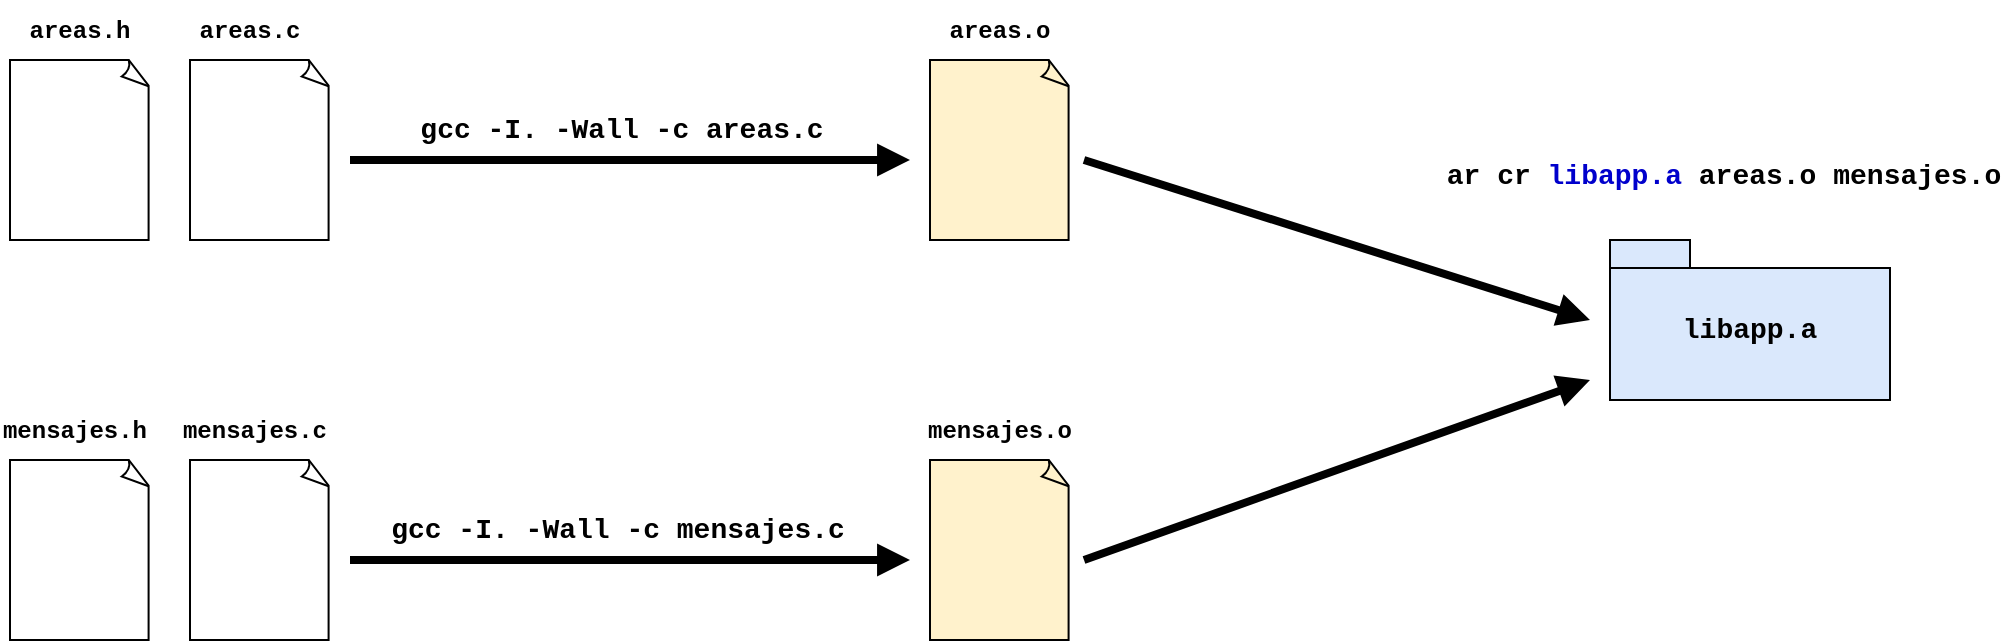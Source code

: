 <mxfile version="24.6.4" type="device">
  <diagram name="Página-1" id="LsDu3u4bDJq17SXWeaOr">
    <mxGraphModel dx="880" dy="532" grid="1" gridSize="10" guides="1" tooltips="1" connect="1" arrows="1" fold="1" page="1" pageScale="1" pageWidth="827" pageHeight="1169" math="0" shadow="0">
      <root>
        <mxCell id="0" />
        <mxCell id="1" parent="0" />
        <mxCell id="Lz73GD6M7uqh9QbwLpAi-1" value="" style="whiteSpace=wrap;html=1;shape=mxgraph.basic.document" parent="1" vertex="1">
          <mxGeometry x="110" y="130" width="70" height="90" as="geometry" />
        </mxCell>
        <mxCell id="Lz73GD6M7uqh9QbwLpAi-4" value="&lt;font face=&quot;Courier New&quot;&gt;&lt;b&gt;areas.h&lt;/b&gt;&lt;/font&gt;" style="text;html=1;align=center;verticalAlign=middle;whiteSpace=wrap;rounded=0;" parent="1" vertex="1">
          <mxGeometry x="115" y="100" width="60" height="30" as="geometry" />
        </mxCell>
        <mxCell id="Lz73GD6M7uqh9QbwLpAi-5" value="&lt;font face=&quot;Courier New&quot;&gt;&lt;b&gt;areas.c&lt;/b&gt;&lt;/font&gt;" style="text;html=1;align=center;verticalAlign=middle;whiteSpace=wrap;rounded=0;" parent="1" vertex="1">
          <mxGeometry x="200" y="100" width="60" height="30" as="geometry" />
        </mxCell>
        <mxCell id="Lz73GD6M7uqh9QbwLpAi-6" value="" style="whiteSpace=wrap;html=1;shape=mxgraph.basic.document" parent="1" vertex="1">
          <mxGeometry x="200" y="130" width="70" height="90" as="geometry" />
        </mxCell>
        <mxCell id="Lz73GD6M7uqh9QbwLpAi-7" value="" style="whiteSpace=wrap;html=1;shape=mxgraph.basic.document" parent="1" vertex="1">
          <mxGeometry x="110" y="330" width="70" height="90" as="geometry" />
        </mxCell>
        <mxCell id="Lz73GD6M7uqh9QbwLpAi-8" value="&lt;font face=&quot;Courier New&quot;&gt;&lt;b&gt;mensajes.h&lt;/b&gt;&lt;/font&gt;" style="text;html=1;align=center;verticalAlign=middle;whiteSpace=wrap;rounded=0;" parent="1" vertex="1">
          <mxGeometry x="105" y="300" width="75" height="30" as="geometry" />
        </mxCell>
        <mxCell id="Lz73GD6M7uqh9QbwLpAi-10" value="" style="whiteSpace=wrap;html=1;shape=mxgraph.basic.document" parent="1" vertex="1">
          <mxGeometry x="200" y="330" width="70" height="90" as="geometry" />
        </mxCell>
        <mxCell id="Lz73GD6M7uqh9QbwLpAi-11" value="&lt;font face=&quot;Courier New&quot;&gt;&lt;b&gt;mensajes.c&lt;/b&gt;&lt;/font&gt;" style="text;html=1;align=center;verticalAlign=middle;whiteSpace=wrap;rounded=0;" parent="1" vertex="1">
          <mxGeometry x="195" y="300" width="75" height="30" as="geometry" />
        </mxCell>
        <mxCell id="Lz73GD6M7uqh9QbwLpAi-13" value="" style="whiteSpace=wrap;html=1;shape=mxgraph.basic.document;fillColor=#fff2cc;strokeColor=#000000;" parent="1" vertex="1">
          <mxGeometry x="570" y="130" width="70" height="90" as="geometry" />
        </mxCell>
        <mxCell id="Lz73GD6M7uqh9QbwLpAi-14" value="&lt;font face=&quot;Courier New&quot;&gt;&lt;b&gt;areas.o&lt;/b&gt;&lt;/font&gt;" style="text;html=1;align=center;verticalAlign=middle;whiteSpace=wrap;rounded=0;" parent="1" vertex="1">
          <mxGeometry x="575" y="100" width="60" height="30" as="geometry" />
        </mxCell>
        <mxCell id="Lz73GD6M7uqh9QbwLpAi-15" value="" style="whiteSpace=wrap;html=1;shape=mxgraph.basic.document;fillColor=#fff2cc;strokeColor=#000000;" parent="1" vertex="1">
          <mxGeometry x="570" y="330" width="70" height="90" as="geometry" />
        </mxCell>
        <mxCell id="Lz73GD6M7uqh9QbwLpAi-16" value="&lt;b style=&quot;font-family: &amp;quot;Courier New&amp;quot;;&quot;&gt;mensajes.o&lt;/b&gt;" style="text;html=1;align=center;verticalAlign=middle;whiteSpace=wrap;rounded=0;" parent="1" vertex="1">
          <mxGeometry x="575" y="300" width="60" height="30" as="geometry" />
        </mxCell>
        <mxCell id="Lz73GD6M7uqh9QbwLpAi-19" value="" style="endArrow=block;html=1;rounded=0;strokeWidth=4;endFill=1;" parent="1" edge="1">
          <mxGeometry width="50" height="50" relative="1" as="geometry">
            <mxPoint x="280" y="180" as="sourcePoint" />
            <mxPoint x="560" y="180" as="targetPoint" />
          </mxGeometry>
        </mxCell>
        <mxCell id="Lz73GD6M7uqh9QbwLpAi-20" value="&lt;font size=&quot;1&quot; face=&quot;Courier New&quot;&gt;&lt;b style=&quot;font-size: 14px;&quot;&gt;gcc -I. -Wall -c areas.c&lt;/b&gt;&lt;/font&gt;" style="text;html=1;align=center;verticalAlign=middle;whiteSpace=wrap;rounded=0;" parent="1" vertex="1">
          <mxGeometry x="310.5" y="150" width="210" height="30" as="geometry" />
        </mxCell>
        <mxCell id="Lz73GD6M7uqh9QbwLpAi-21" value="" style="endArrow=block;html=1;rounded=0;strokeWidth=4;endFill=1;" parent="1" edge="1">
          <mxGeometry width="50" height="50" relative="1" as="geometry">
            <mxPoint x="280" y="380" as="sourcePoint" />
            <mxPoint x="560" y="380" as="targetPoint" />
          </mxGeometry>
        </mxCell>
        <mxCell id="Lz73GD6M7uqh9QbwLpAi-22" value="&lt;font size=&quot;1&quot; face=&quot;Courier New&quot;&gt;&lt;b style=&quot;font-size: 14px;&quot;&gt;gcc -I. -Wall -c mensajes.c&lt;/b&gt;&lt;/font&gt;" style="text;html=1;align=center;verticalAlign=middle;whiteSpace=wrap;rounded=0;" parent="1" vertex="1">
          <mxGeometry x="294" y="350" width="240" height="30" as="geometry" />
        </mxCell>
        <mxCell id="Z1H2_QF8buFFtJ1Y_AMF-3" value="" style="endArrow=block;html=1;rounded=0;strokeWidth=4;endFill=1;" parent="1" edge="1">
          <mxGeometry width="50" height="50" relative="1" as="geometry">
            <mxPoint x="647" y="180" as="sourcePoint" />
            <mxPoint x="900" y="260" as="targetPoint" />
          </mxGeometry>
        </mxCell>
        <mxCell id="Z1H2_QF8buFFtJ1Y_AMF-4" value="" style="endArrow=block;html=1;rounded=0;strokeWidth=4;endFill=1;" parent="1" edge="1">
          <mxGeometry width="50" height="50" relative="1" as="geometry">
            <mxPoint x="647" y="380" as="sourcePoint" />
            <mxPoint x="900" y="290" as="targetPoint" />
          </mxGeometry>
        </mxCell>
        <mxCell id="Z1H2_QF8buFFtJ1Y_AMF-6" value="&lt;font face=&quot;Courier New&quot;&gt;&lt;span style=&quot;font-size: 14px;&quot;&gt;libapp.a&lt;/span&gt;&lt;/font&gt;" style="shape=folder;fontStyle=1;spacingTop=10;tabWidth=40;tabHeight=14;tabPosition=left;html=1;whiteSpace=wrap;fillColor=#dae8fc;strokeColor=#000000;" parent="1" vertex="1">
          <mxGeometry x="910" y="220" width="140" height="80" as="geometry" />
        </mxCell>
        <mxCell id="Z1H2_QF8buFFtJ1Y_AMF-7" value="&lt;div&gt;&lt;font face=&quot;Courier New&quot;&gt;&lt;span style=&quot;font-size: 14px;&quot;&gt;&lt;b&gt;ar cr &lt;/b&gt;&lt;font style=&quot;&quot; color=&quot;#0000cc&quot;&gt;&lt;b&gt;libapp.a&lt;/b&gt;&lt;/font&gt;&lt;b&gt; areas.o mensajes.o&lt;/b&gt;&lt;/span&gt;&lt;/font&gt;&lt;/div&gt;&lt;div&gt;&lt;br&gt;&lt;/div&gt;" style="text;html=1;align=center;verticalAlign=middle;whiteSpace=wrap;rounded=0;" parent="1" vertex="1">
          <mxGeometry x="827" y="180" width="280" height="30" as="geometry" />
        </mxCell>
      </root>
    </mxGraphModel>
  </diagram>
</mxfile>

